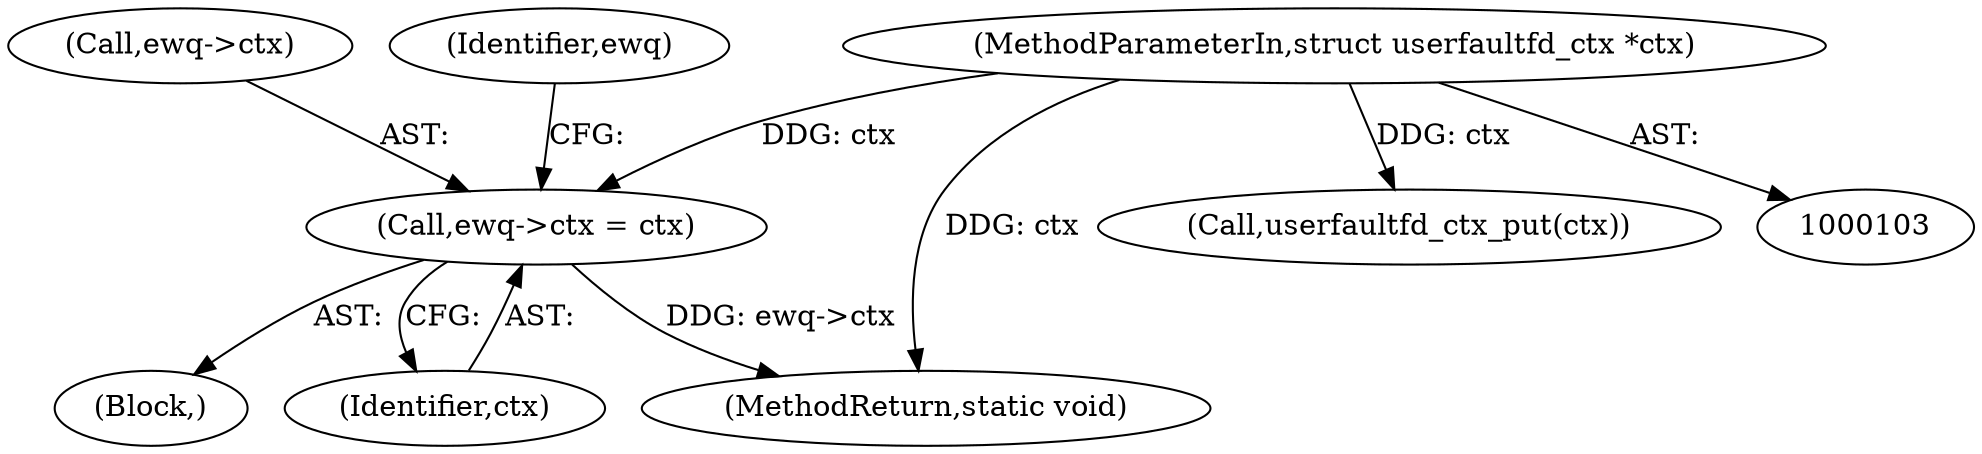 digraph "0_linux_384632e67e0829deb8015ee6ad916b180049d252_0@pointer" {
"1000115" [label="(Call,ewq->ctx = ctx)"];
"1000104" [label="(MethodParameterIn,struct userfaultfd_ctx *ctx)"];
"1000116" [label="(Call,ewq->ctx)"];
"1000106" [label="(Block,)"];
"1000104" [label="(MethodParameterIn,struct userfaultfd_ctx *ctx)"];
"1000115" [label="(Call,ewq->ctx = ctx)"];
"1000119" [label="(Identifier,ctx)"];
"1000227" [label="(Call,userfaultfd_ctx_put(ctx))"];
"1000229" [label="(MethodReturn,static void)"];
"1000123" [label="(Identifier,ewq)"];
"1000115" -> "1000106"  [label="AST: "];
"1000115" -> "1000119"  [label="CFG: "];
"1000116" -> "1000115"  [label="AST: "];
"1000119" -> "1000115"  [label="AST: "];
"1000123" -> "1000115"  [label="CFG: "];
"1000115" -> "1000229"  [label="DDG: ewq->ctx"];
"1000104" -> "1000115"  [label="DDG: ctx"];
"1000104" -> "1000103"  [label="AST: "];
"1000104" -> "1000229"  [label="DDG: ctx"];
"1000104" -> "1000227"  [label="DDG: ctx"];
}
